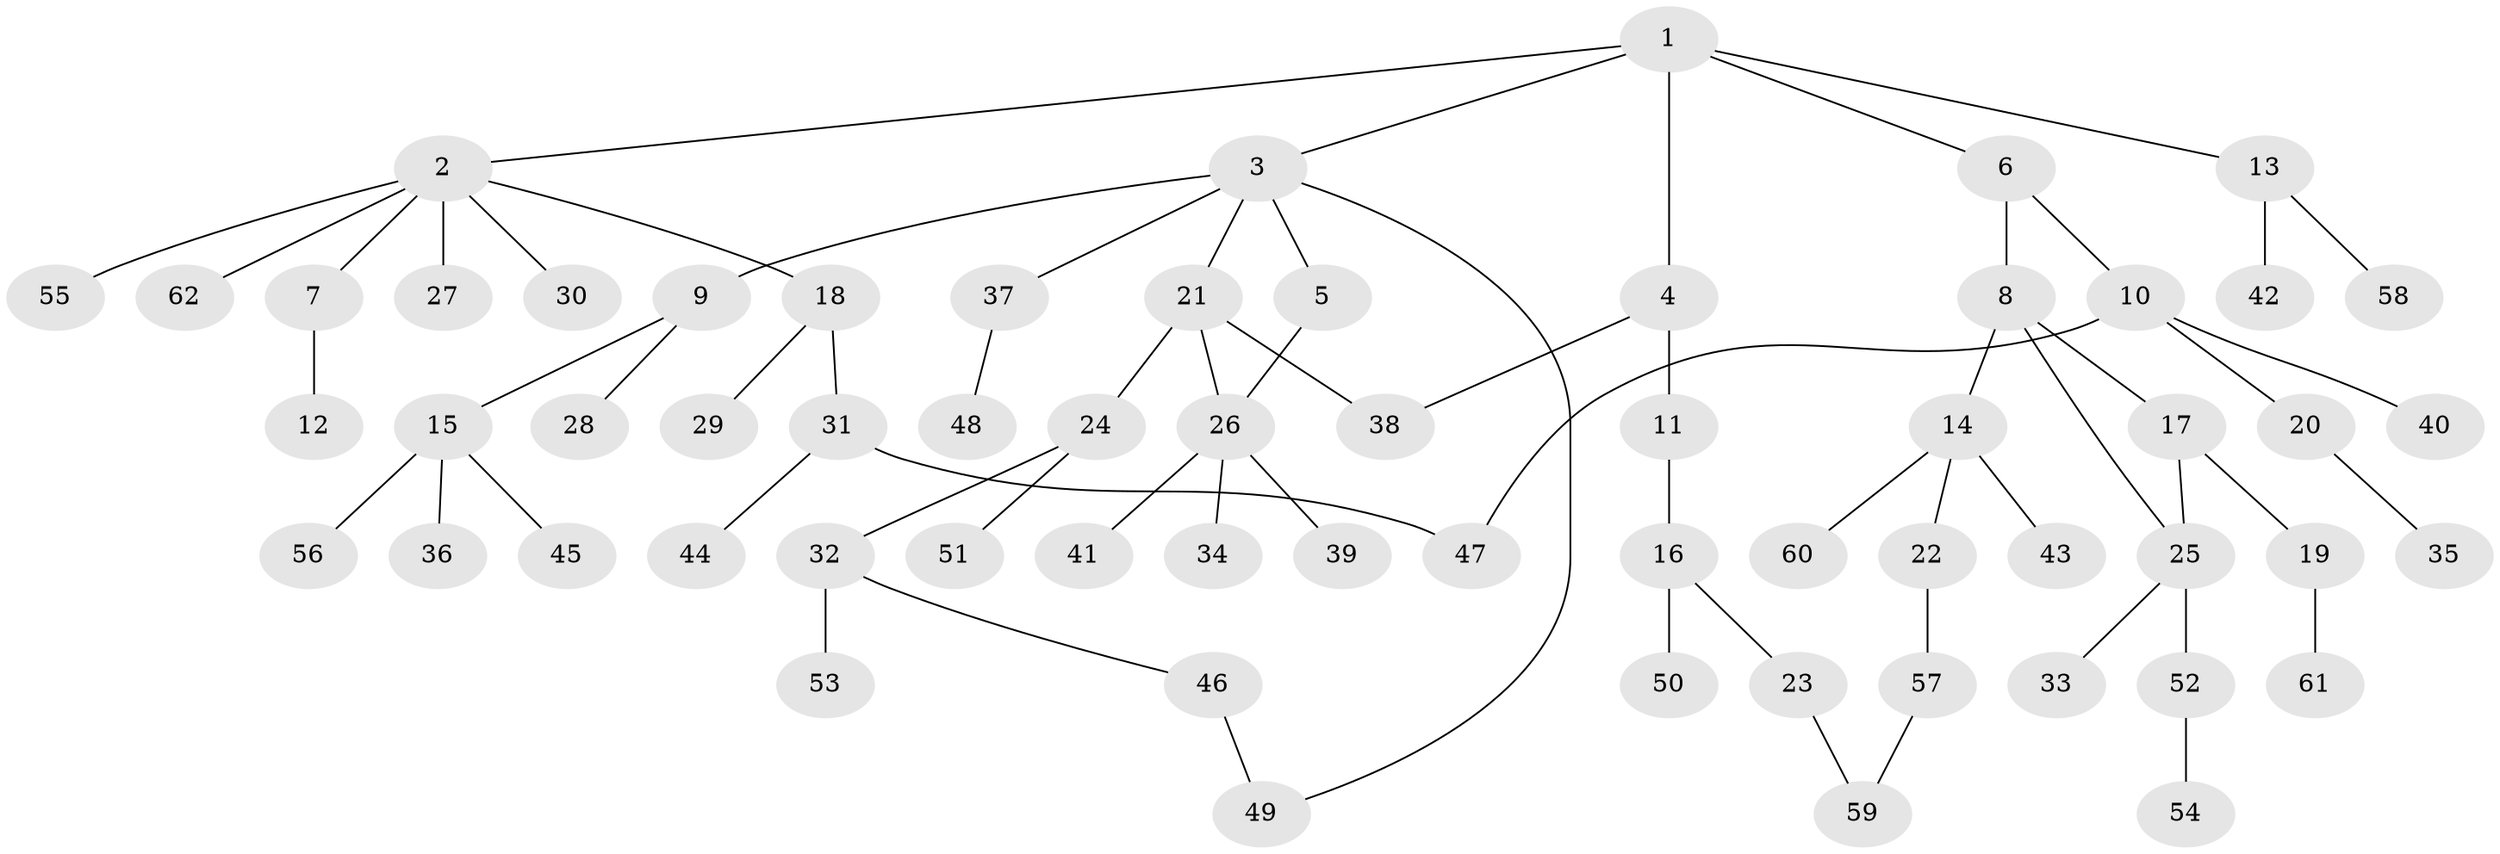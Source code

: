 // Generated by graph-tools (version 1.1) at 2025/13/03/09/25 04:13:37]
// undirected, 62 vertices, 67 edges
graph export_dot {
graph [start="1"]
  node [color=gray90,style=filled];
  1;
  2;
  3;
  4;
  5;
  6;
  7;
  8;
  9;
  10;
  11;
  12;
  13;
  14;
  15;
  16;
  17;
  18;
  19;
  20;
  21;
  22;
  23;
  24;
  25;
  26;
  27;
  28;
  29;
  30;
  31;
  32;
  33;
  34;
  35;
  36;
  37;
  38;
  39;
  40;
  41;
  42;
  43;
  44;
  45;
  46;
  47;
  48;
  49;
  50;
  51;
  52;
  53;
  54;
  55;
  56;
  57;
  58;
  59;
  60;
  61;
  62;
  1 -- 2;
  1 -- 3;
  1 -- 4;
  1 -- 6;
  1 -- 13;
  2 -- 7;
  2 -- 18;
  2 -- 27;
  2 -- 30;
  2 -- 55;
  2 -- 62;
  3 -- 5;
  3 -- 9;
  3 -- 21;
  3 -- 37;
  3 -- 49;
  4 -- 11;
  4 -- 38;
  5 -- 26;
  6 -- 8;
  6 -- 10;
  7 -- 12;
  8 -- 14;
  8 -- 17;
  8 -- 25;
  9 -- 15;
  9 -- 28;
  10 -- 20;
  10 -- 40;
  10 -- 47;
  11 -- 16;
  13 -- 42;
  13 -- 58;
  14 -- 22;
  14 -- 43;
  14 -- 60;
  15 -- 36;
  15 -- 45;
  15 -- 56;
  16 -- 23;
  16 -- 50;
  17 -- 19;
  17 -- 25;
  18 -- 29;
  18 -- 31;
  19 -- 61;
  20 -- 35;
  21 -- 24;
  21 -- 26;
  21 -- 38;
  22 -- 57;
  23 -- 59;
  24 -- 32;
  24 -- 51;
  25 -- 33;
  25 -- 52;
  26 -- 34;
  26 -- 39;
  26 -- 41;
  31 -- 44;
  31 -- 47;
  32 -- 46;
  32 -- 53;
  37 -- 48;
  46 -- 49;
  52 -- 54;
  57 -- 59;
}
